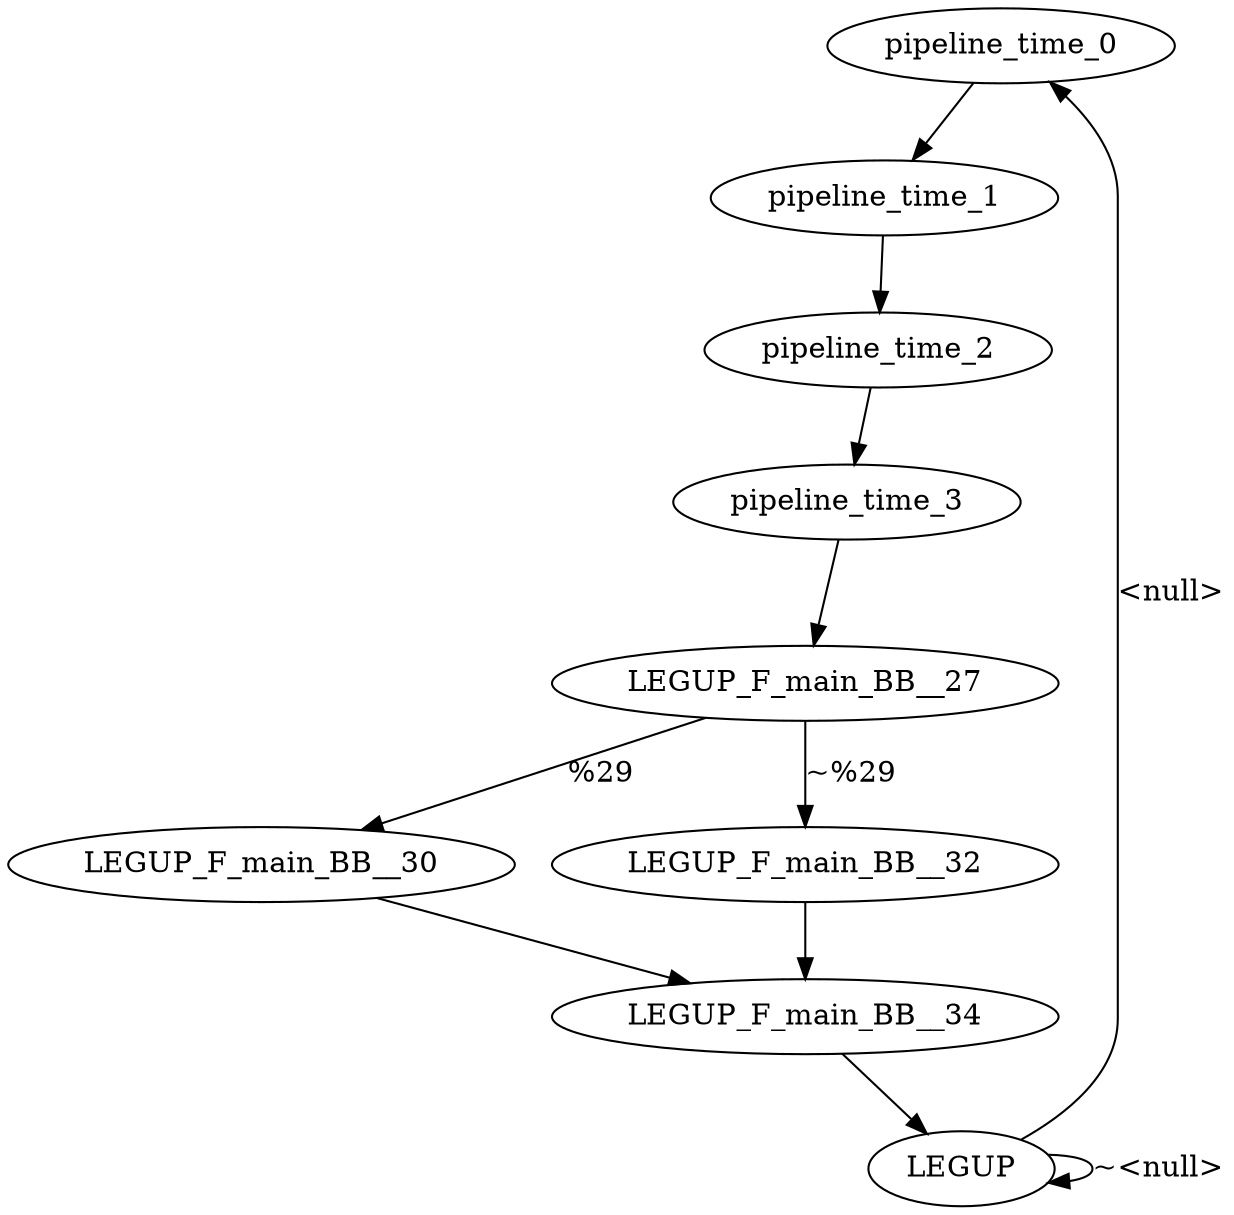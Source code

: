 digraph {
Node0x3cb04e0[label="pipeline_time_0"];
Node0x3ce4430[label="LEGUP"];
Node0x3ce4430 -> Node0x3cb04e0[label="<null>"];
Node0x3ce4430 -> Node0x3ce4430[label="~<null>"];
Node0x3cb0eb0[label="pipeline_time_1"];
Node0x3cb04e0 -> Node0x3cb0eb0;
Node0x3cb0d70[label="pipeline_time_2"];
Node0x3cb0eb0 -> Node0x3cb0d70;
Node0x3cb0c30[label="pipeline_time_3"];
Node0x3cb0d70 -> Node0x3cb0c30;
Node0x3cb0620[label="LEGUP_F_main_BB__27"];
Node0x3cb0c30 -> Node0x3cb0620;
Node0x3cb0760[label="LEGUP_F_main_BB__30"];
Node0x3cb0620 -> Node0x3cb0760[label="%29"];
Node0x3cb08a0[label="LEGUP_F_main_BB__32"];
Node0x3cb0620 -> Node0x3cb08a0[label="~%29"];
Node0x3cb09e0[label="LEGUP_F_main_BB__34"];
Node0x3cb0760 -> Node0x3cb09e0;
Node0x3cb08a0 -> Node0x3cb09e0;
Node0x3cb09e0 -> Node0x3ce4430;
}
